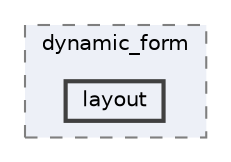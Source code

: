 digraph "resources/views/frontend/subdomain/forms/dynamic_form/layout"
{
 // LATEX_PDF_SIZE
  bgcolor="transparent";
  edge [fontname=Helvetica,fontsize=10,labelfontname=Helvetica,labelfontsize=10];
  node [fontname=Helvetica,fontsize=10,shape=box,height=0.2,width=0.4];
  compound=true
  subgraph clusterdir_58c8858acd2d0b0cfacf1fc7211b4a62 {
    graph [ bgcolor="#edf0f7", pencolor="grey50", label="dynamic_form", fontname=Helvetica,fontsize=10 style="filled,dashed", URL="dir_58c8858acd2d0b0cfacf1fc7211b4a62.html",tooltip=""]
  dir_b556a57ae3cec69f78fa3faab8cad076 [label="layout", fillcolor="#edf0f7", color="grey25", style="filled,bold", URL="dir_b556a57ae3cec69f78fa3faab8cad076.html",tooltip=""];
  }
}
